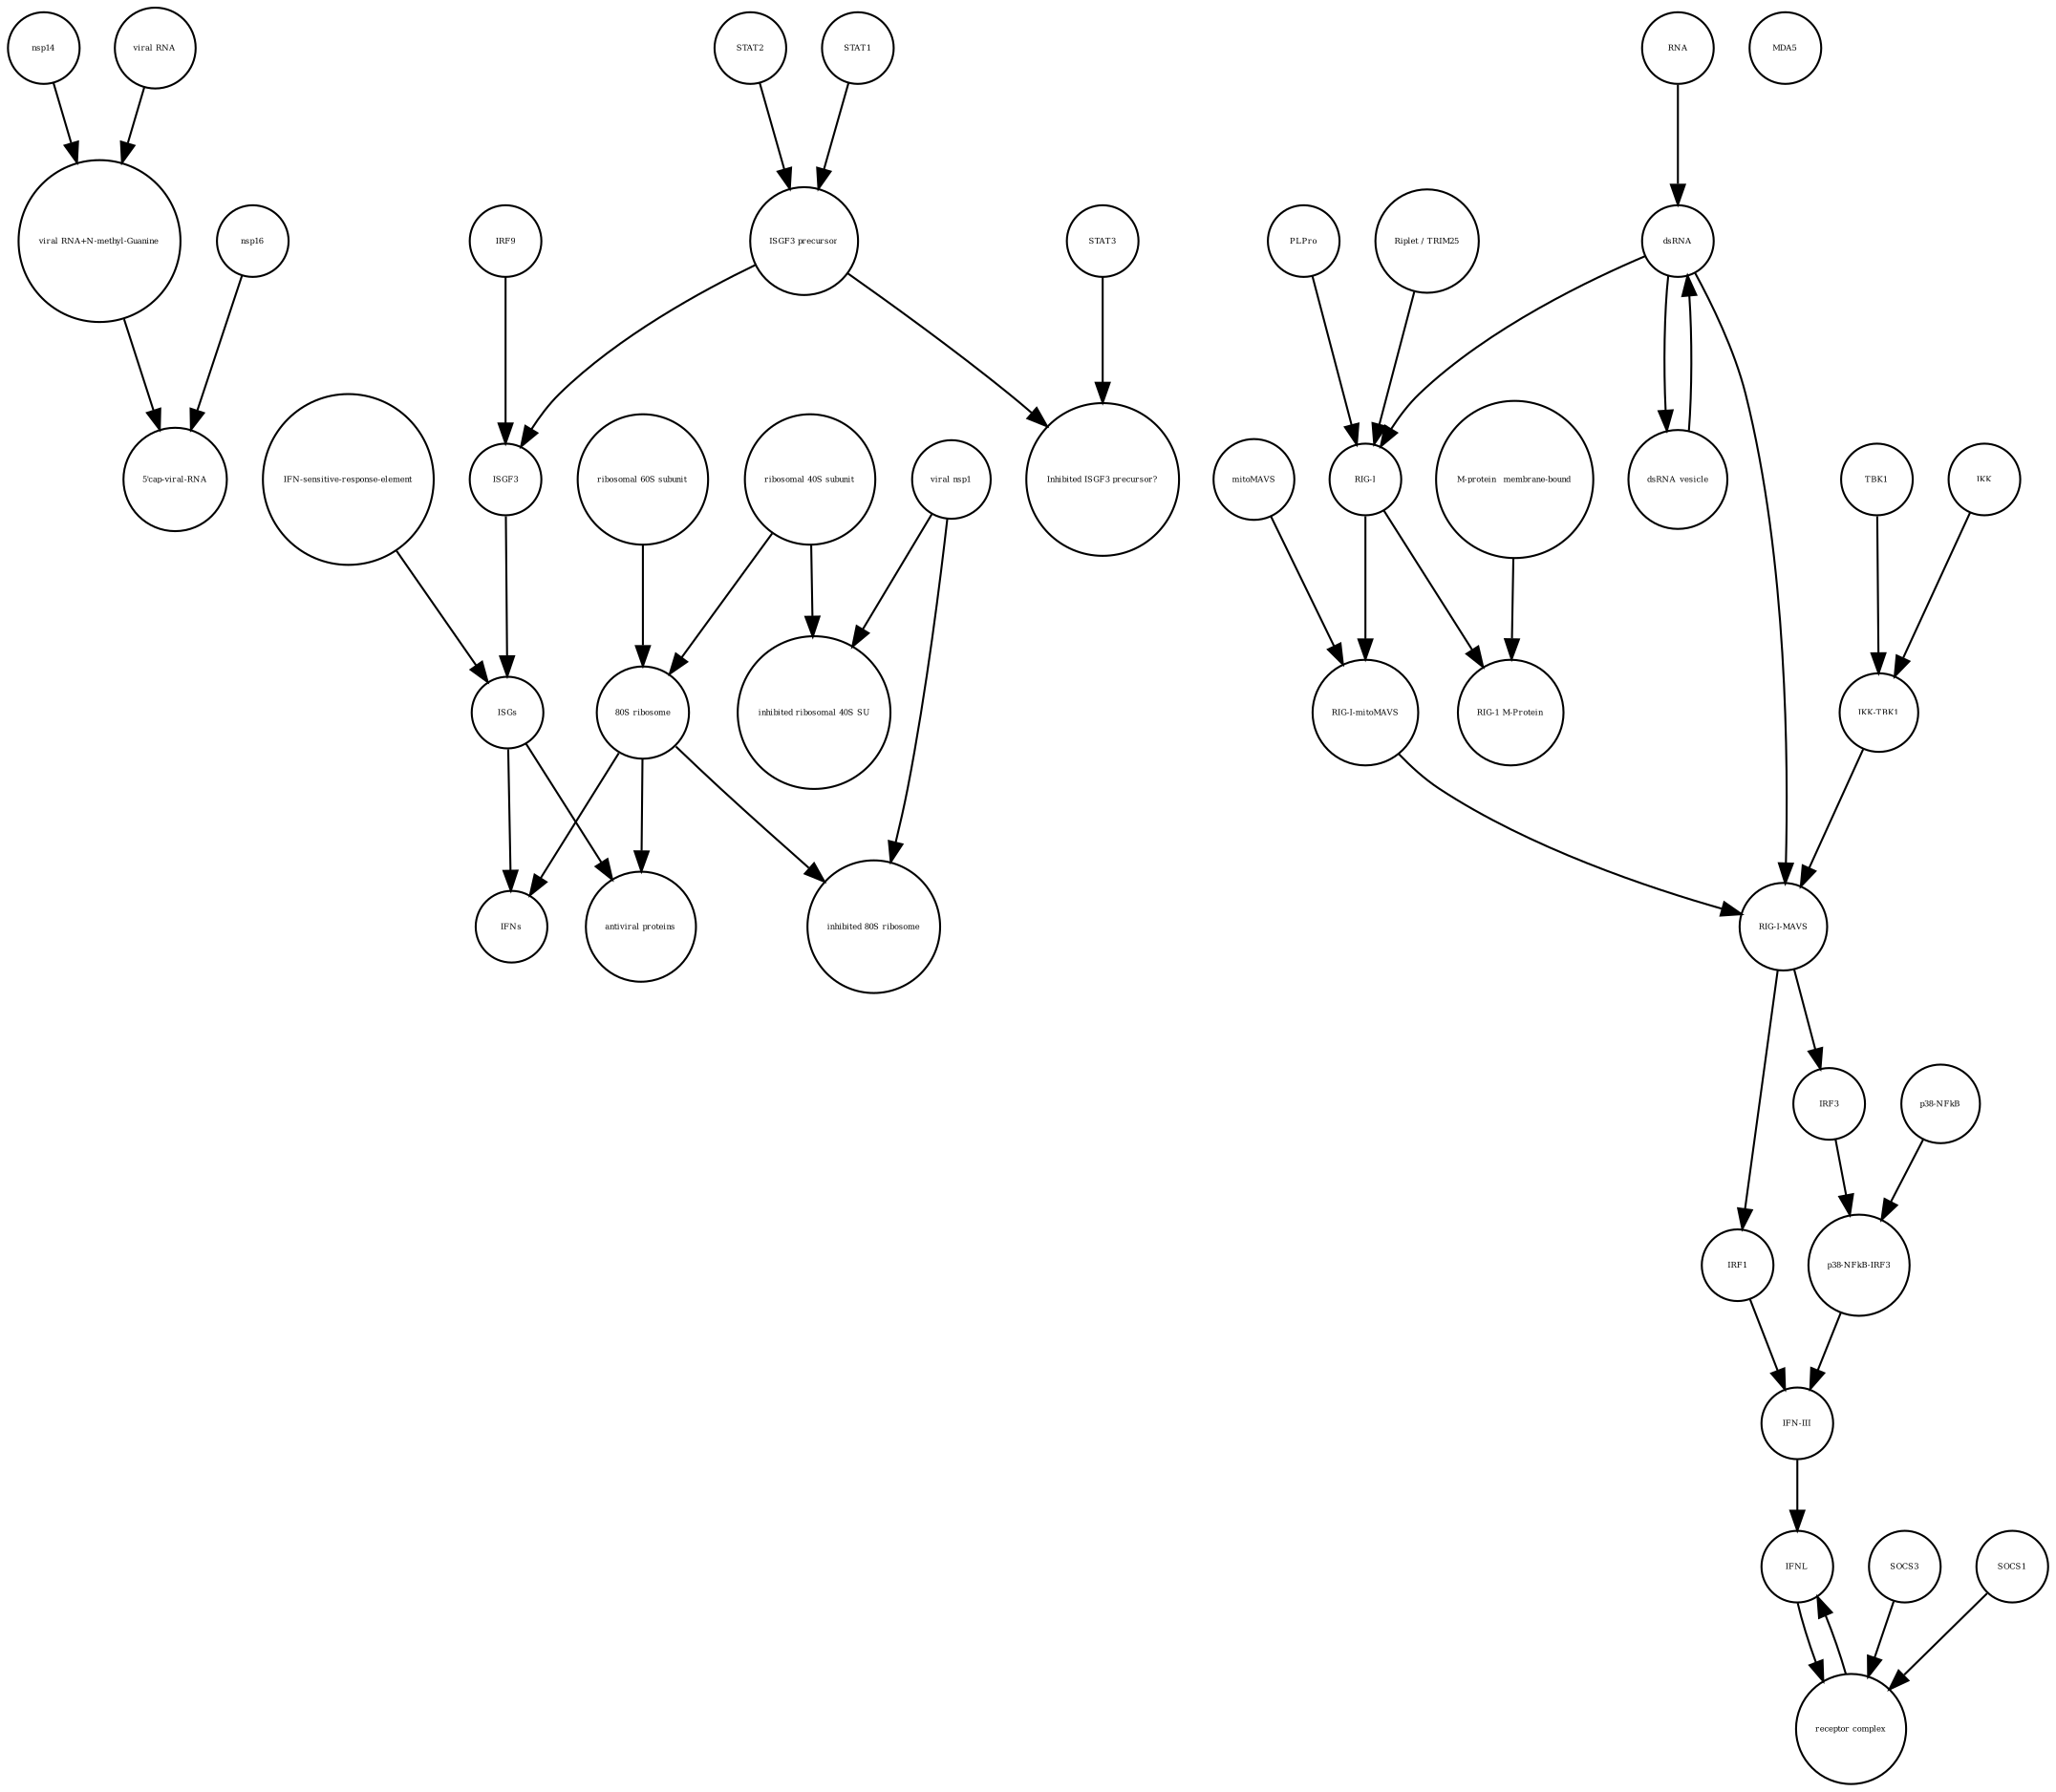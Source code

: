 strict digraph  {
nsp14 [annotation="", bipartite=0, cls=macromolecule, fontsize=4, label=nsp14, shape=circle];
STAT2 [annotation="", bipartite=0, cls=macromolecule, fontsize=4, label=STAT2, shape=circle];
"IFN-sensitive-response-element" [annotation="", bipartite=0, cls="nucleic acid feature", fontsize=4, label="IFN-sensitive-response-element", shape=circle];
mitoMAVS [annotation="", bipartite=0, cls=macromolecule, fontsize=4, label=mitoMAVS, shape=circle];
"M-protein_ membrane-bound" [annotation="", bipartite=0, cls=macromolecule, fontsize=4, label="M-protein_ membrane-bound", shape=circle];
MDA5 [annotation="", bipartite=0, cls=macromolecule, fontsize=4, label=MDA5, shape=circle];
RNA [annotation="", bipartite=0, cls="nucleic acid feature", fontsize=4, label=RNA, shape=circle];
"RIG-1 M-Protein" [annotation="", bipartite=0, cls=complex, fontsize=4, label="RIG-1 M-Protein", shape=circle];
"antiviral proteins" [annotation="", bipartite=0, cls=macromolecule, fontsize=4, label="antiviral proteins", shape=circle];
PLPro [annotation="", bipartite=0, cls=macromolecule, fontsize=4, label=PLPro, shape=circle];
"ribosomal 40S subunit" [annotation="", bipartite=0, cls=complex, fontsize=4, label="ribosomal 40S subunit", shape=circle];
ISGF3 [annotation="", bipartite=0, cls=complex, fontsize=4, label=ISGF3, shape=circle];
dsRNA [annotation="", bipartite=0, cls="nucleic acid feature", fontsize=4, label=dsRNA, shape=circle];
STAT3 [annotation="", bipartite=0, cls=macromolecule, fontsize=4, label=STAT3, shape=circle];
"inhibited 80S ribosome" [annotation="", bipartite=0, cls=complex, fontsize=4, label="inhibited 80S ribosome", shape=circle];
"RIG-I-mitoMAVS" [annotation="", bipartite=0, cls=complex, fontsize=4, label="RIG-I-mitoMAVS", shape=circle];
TBK1 [annotation="", bipartite=0, cls=macromolecule, fontsize=4, label=TBK1, shape=circle];
SOCS3 [annotation="", bipartite=0, cls=macromolecule, fontsize=4, label=SOCS3, shape=circle];
"viral nsp1" [annotation="", bipartite=0, cls=macromolecule, fontsize=4, label="viral nsp1", shape=circle];
"5'cap-viral-RNA" [annotation="", bipartite=0, cls="nucleic acid feature", fontsize=4, label="5'cap-viral-RNA", shape=circle];
ISGs [annotation="", bipartite=0, cls="nucleic acid feature", fontsize=4, label=ISGs, shape=circle];
dsRNA_vesicle [annotation="", bipartite=0, cls="nucleic acid feature", fontsize=4, label=dsRNA_vesicle, shape=circle];
IRF9 [annotation="", bipartite=0, cls=macromolecule, fontsize=4, label=IRF9, shape=circle];
"IKK-TBK1" [annotation="", bipartite=0, cls=complex, fontsize=4, label="IKK-TBK1", shape=circle];
STAT1 [annotation="", bipartite=0, cls=macromolecule, fontsize=4, label=STAT1, shape=circle];
"ISGF3 precursor" [annotation="", bipartite=0, cls=complex, fontsize=4, label="ISGF3 precursor", shape=circle];
"p38-NFkB-IRF3" [annotation="", bipartite=0, cls=complex, fontsize=4, label="p38-NFkB-IRF3", shape=circle];
"Riplet / TRIM25" [annotation="", bipartite=0, cls=macromolecule, fontsize=4, label="Riplet / TRIM25", shape=circle];
"viral RNA" [annotation="", bipartite=0, cls="nucleic acid feature", fontsize=4, label="viral RNA", shape=circle];
"IFN-III" [annotation="", bipartite=0, cls=macromolecule, fontsize=4, label="IFN-III", shape=circle];
IRF1 [annotation="", bipartite=0, cls=macromolecule, fontsize=4, label=IRF1, shape=circle];
nsp16 [annotation="", bipartite=0, cls=macromolecule, fontsize=4, label=nsp16, shape=circle];
"p38-NFkB" [annotation="", bipartite=0, cls=complex, fontsize=4, label="p38-NFkB", shape=circle];
IKK [annotation="", bipartite=0, cls=macromolecule, fontsize=4, label=IKK, shape=circle];
"inhibited ribosomal 40S SU" [annotation="urn_miriam_doi_10.1101%2F2020.05.18.102467", bipartite=0, cls=complex, fontsize=4, label="inhibited ribosomal 40S SU", shape=circle];
"RIG-I-MAVS" [annotation="", bipartite=0, cls=complex, fontsize=4, label="RIG-I-MAVS", shape=circle];
"receptor complex" [annotation="", bipartite=0, cls=complex, fontsize=4, label="receptor complex", shape=circle];
"RIG-I" [annotation="", bipartite=0, cls=macromolecule, fontsize=4, label="RIG-I", shape=circle];
"ribosomal 60S subunit" [annotation="", bipartite=0, cls=complex, fontsize=4, label="ribosomal 60S subunit", shape=circle];
IFNs [annotation="", bipartite=0, cls=macromolecule, fontsize=4, label=IFNs, shape=circle];
"viral RNA+N-methyl-Guanine" [annotation="", bipartite=0, cls="nucleic acid feature", fontsize=4, label="viral RNA+N-methyl-Guanine", shape=circle];
IFNL [annotation="", bipartite=0, cls=macromolecule, fontsize=4, label=IFNL, shape=circle];
IRF3 [annotation="", bipartite=0, cls=macromolecule, fontsize=4, label=IRF3, shape=circle];
"80S ribosome" [annotation="", bipartite=0, cls=complex, fontsize=4, label="80S ribosome", shape=circle];
"Inhibited ISGF3 precursor?" [annotation="", bipartite=0, cls=complex, fontsize=4, label="Inhibited ISGF3 precursor?", shape=circle];
SOCS1 [annotation="", bipartite=0, cls=macromolecule, fontsize=4, label=SOCS1, shape=circle];
nsp14 -> "viral RNA+N-methyl-Guanine"  [annotation="", interaction_type=catalysis];
STAT2 -> "ISGF3 precursor"  [annotation="", interaction_type=production];
"IFN-sensitive-response-element" -> ISGs  [annotation="", interaction_type=production];
mitoMAVS -> "RIG-I-mitoMAVS"  [annotation="", interaction_type=production];
"M-protein_ membrane-bound" -> "RIG-1 M-Protein"  [annotation="", interaction_type=production];
RNA -> dsRNA  [annotation="", interaction_type=production];
PLPro -> "RIG-I"  [annotation="", interaction_type=catalysis];
"ribosomal 40S subunit" -> "80S ribosome"  [annotation="", interaction_type=production];
"ribosomal 40S subunit" -> "inhibited ribosomal 40S SU"  [annotation="", interaction_type=production];
ISGF3 -> ISGs  [annotation="", interaction_type="necessary stimulation"];
dsRNA -> "RIG-I"  [annotation="", interaction_type="necessary stimulation"];
dsRNA -> "RIG-I-MAVS"  [annotation="", interaction_type="necessary stimulation"];
dsRNA -> dsRNA_vesicle  [annotation="", interaction_type=production];
STAT3 -> "Inhibited ISGF3 precursor?"  [annotation="", interaction_type=production];
"RIG-I-mitoMAVS" -> "RIG-I-MAVS"  [annotation="", interaction_type=production];
TBK1 -> "IKK-TBK1"  [annotation="", interaction_type=production];
SOCS3 -> "receptor complex"  [annotation="", interaction_type=production];
"viral nsp1" -> "inhibited ribosomal 40S SU"  [annotation="", interaction_type=production];
"viral nsp1" -> "inhibited 80S ribosome"  [annotation="", interaction_type=production];
ISGs -> "antiviral proteins"  [annotation="", interaction_type=production];
ISGs -> IFNs  [annotation="", interaction_type=production];
dsRNA_vesicle -> dsRNA  [annotation="", interaction_type=production];
IRF9 -> ISGF3  [annotation="", interaction_type=production];
"IKK-TBK1" -> "RIG-I-MAVS"  [annotation="", interaction_type=production];
STAT1 -> "ISGF3 precursor"  [annotation="", interaction_type=production];
"ISGF3 precursor" -> ISGF3  [annotation="", interaction_type=production];
"ISGF3 precursor" -> "Inhibited ISGF3 precursor?"  [annotation="", interaction_type=production];
"p38-NFkB-IRF3" -> "IFN-III"  [annotation="", interaction_type=stimulation];
"Riplet / TRIM25" -> "RIG-I"  [annotation="", interaction_type=catalysis];
"viral RNA" -> "viral RNA+N-methyl-Guanine"  [annotation="", interaction_type=production];
"IFN-III" -> IFNL  [annotation="", interaction_type=production];
IRF1 -> "IFN-III"  [annotation="", interaction_type=stimulation];
nsp16 -> "5'cap-viral-RNA"  [annotation="urn_miriam_doi_10.1016%2Fj.chom.2020.05.008", interaction_type=catalysis];
"p38-NFkB" -> "p38-NFkB-IRF3"  [annotation="", interaction_type=production];
IKK -> "IKK-TBK1"  [annotation="", interaction_type=production];
"RIG-I-MAVS" -> IRF3  [annotation="", interaction_type=stimulation];
"RIG-I-MAVS" -> IRF1  [annotation="", interaction_type=catalysis];
"receptor complex" -> IFNL  [annotation="", interaction_type=production];
"RIG-I" -> "RIG-I-mitoMAVS"  [annotation="", interaction_type=production];
"RIG-I" -> "RIG-1 M-Protein"  [annotation="", interaction_type=production];
"ribosomal 60S subunit" -> "80S ribosome"  [annotation="", interaction_type=production];
"viral RNA+N-methyl-Guanine" -> "5'cap-viral-RNA"  [annotation="", interaction_type=production];
IFNL -> "receptor complex"  [annotation="", interaction_type=stimulation];
IRF3 -> "p38-NFkB-IRF3"  [annotation="", interaction_type=production];
"80S ribosome" -> "antiviral proteins"  [annotation="", interaction_type=catalysis];
"80S ribosome" -> IFNs  [annotation="", interaction_type=catalysis];
"80S ribosome" -> "inhibited 80S ribosome"  [annotation="", interaction_type=production];
SOCS1 -> "receptor complex"  [annotation="", interaction_type=production];
}
